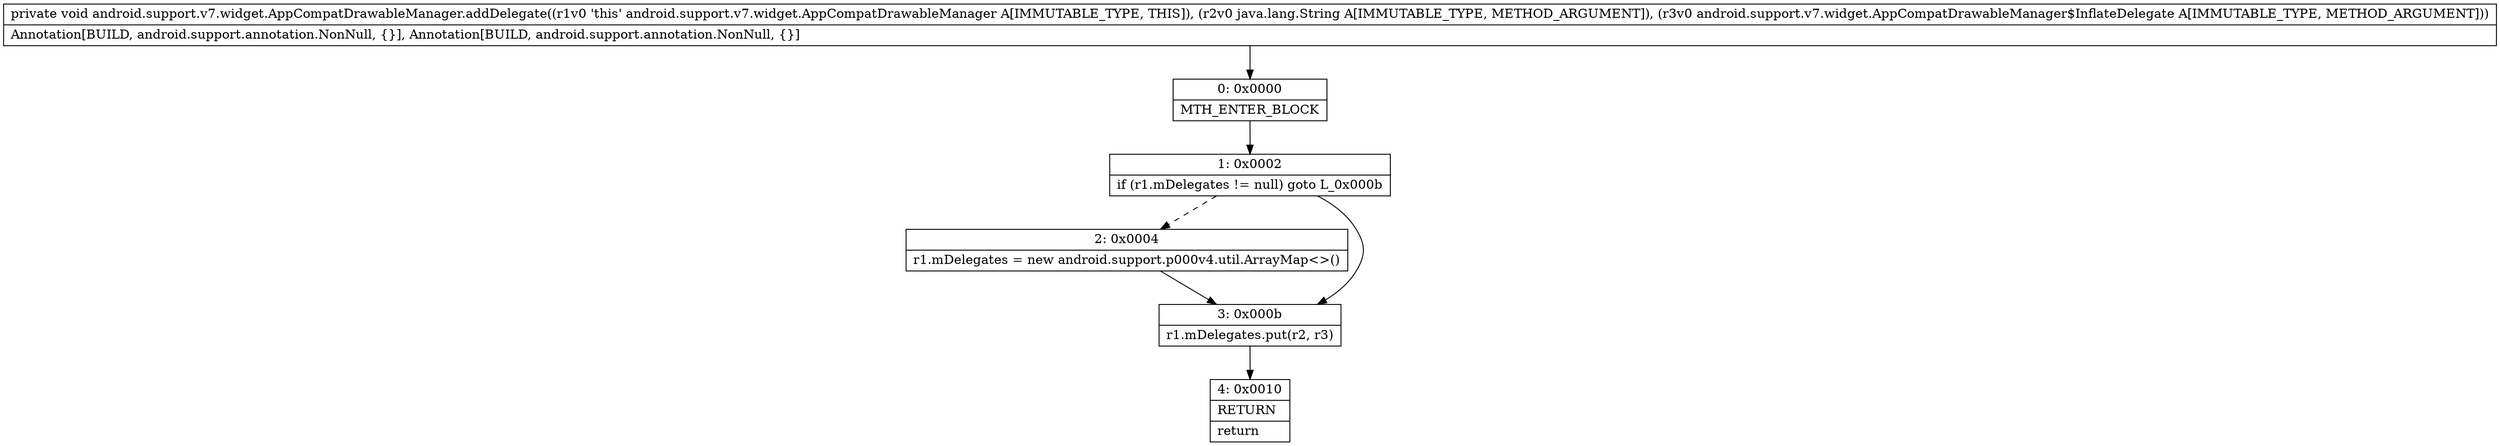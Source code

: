 digraph "CFG forandroid.support.v7.widget.AppCompatDrawableManager.addDelegate(Ljava\/lang\/String;Landroid\/support\/v7\/widget\/AppCompatDrawableManager$InflateDelegate;)V" {
Node_0 [shape=record,label="{0\:\ 0x0000|MTH_ENTER_BLOCK\l}"];
Node_1 [shape=record,label="{1\:\ 0x0002|if (r1.mDelegates != null) goto L_0x000b\l}"];
Node_2 [shape=record,label="{2\:\ 0x0004|r1.mDelegates = new android.support.p000v4.util.ArrayMap\<\>()\l}"];
Node_3 [shape=record,label="{3\:\ 0x000b|r1.mDelegates.put(r2, r3)\l}"];
Node_4 [shape=record,label="{4\:\ 0x0010|RETURN\l|return\l}"];
MethodNode[shape=record,label="{private void android.support.v7.widget.AppCompatDrawableManager.addDelegate((r1v0 'this' android.support.v7.widget.AppCompatDrawableManager A[IMMUTABLE_TYPE, THIS]), (r2v0 java.lang.String A[IMMUTABLE_TYPE, METHOD_ARGUMENT]), (r3v0 android.support.v7.widget.AppCompatDrawableManager$InflateDelegate A[IMMUTABLE_TYPE, METHOD_ARGUMENT]))  | Annotation[BUILD, android.support.annotation.NonNull, \{\}], Annotation[BUILD, android.support.annotation.NonNull, \{\}]\l}"];
MethodNode -> Node_0;
Node_0 -> Node_1;
Node_1 -> Node_2[style=dashed];
Node_1 -> Node_3;
Node_2 -> Node_3;
Node_3 -> Node_4;
}

